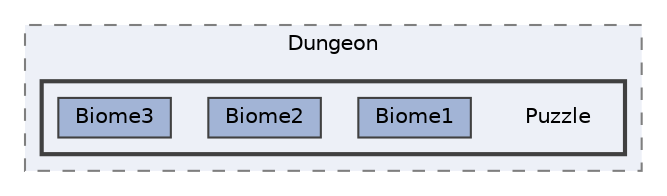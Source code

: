 digraph "Assets/Scripts/Dungeon/Puzzle"
{
 // LATEX_PDF_SIZE
  bgcolor="transparent";
  edge [fontname=Helvetica,fontsize=10,labelfontname=Helvetica,labelfontsize=10];
  node [fontname=Helvetica,fontsize=10,shape=box,height=0.2,width=0.4];
  compound=true
  subgraph clusterdir_3290b40620d4ffde9fceb04207351915 {
    graph [ bgcolor="#edf0f7", pencolor="grey50", label="Dungeon", fontname=Helvetica,fontsize=10 style="filled,dashed", URL="dir_3290b40620d4ffde9fceb04207351915.html",tooltip=""]
  subgraph clusterdir_45a8c8ac825a72ca9bbddfcbebfe8851 {
    graph [ bgcolor="#edf0f7", pencolor="grey25", label="", fontname=Helvetica,fontsize=10 style="filled,bold", URL="dir_45a8c8ac825a72ca9bbddfcbebfe8851.html",tooltip=""]
    dir_45a8c8ac825a72ca9bbddfcbebfe8851 [shape=plaintext, label="Puzzle"];
  dir_571fb3a72e6df007507e561c02f2832c [label="Biome1", fillcolor="#a2b4d6", color="grey25", style="filled", URL="dir_571fb3a72e6df007507e561c02f2832c.html",tooltip=""];
  dir_1e2025ba01905694d36848fcf1572362 [label="Biome2", fillcolor="#a2b4d6", color="grey25", style="filled", URL="dir_1e2025ba01905694d36848fcf1572362.html",tooltip=""];
  dir_3e54086e33a4ec1c2eb08d03f2fd48e6 [label="Biome3", fillcolor="#a2b4d6", color="grey25", style="filled", URL="dir_3e54086e33a4ec1c2eb08d03f2fd48e6.html",tooltip=""];
  }
  }
}
